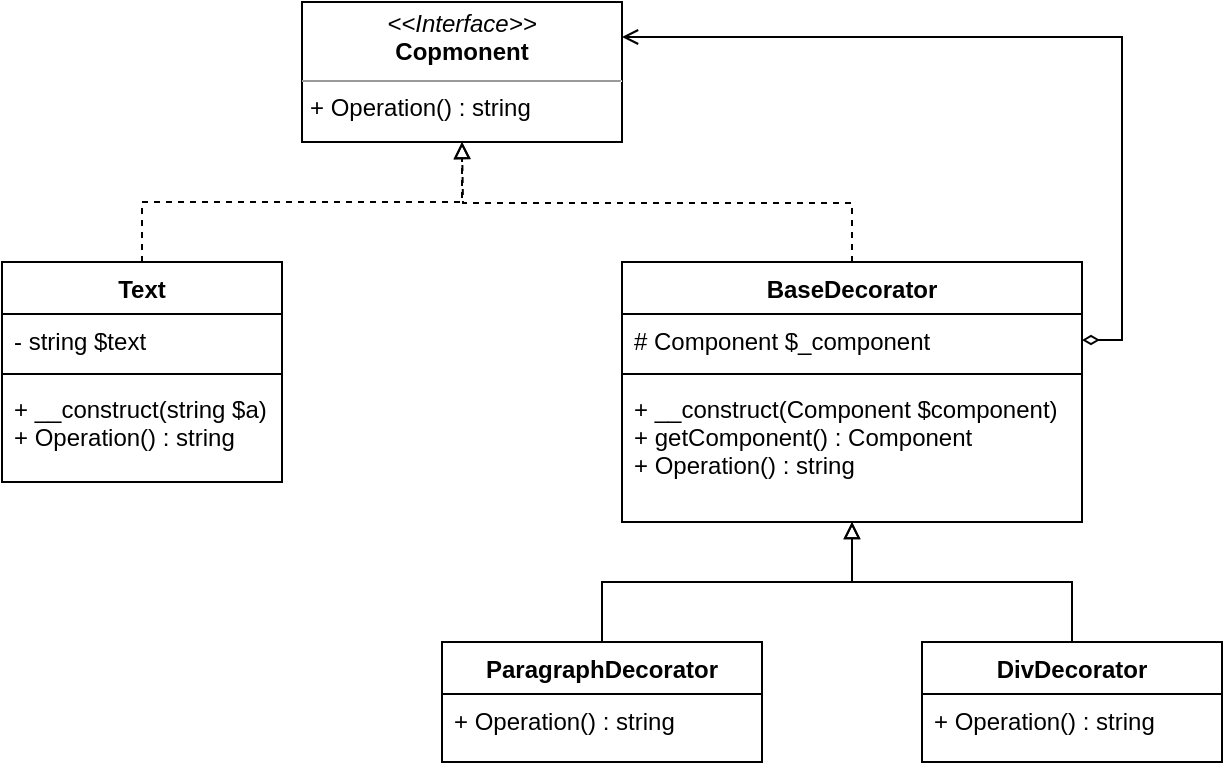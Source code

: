 <mxfile version="13.9.9" type="device"><diagram id="1Mjet7ZOQg6tr4q8Npv0" name="Страница 1"><mxGraphModel dx="1038" dy="607" grid="1" gridSize="10" guides="1" tooltips="1" connect="1" arrows="1" fold="1" page="1" pageScale="1" pageWidth="827" pageHeight="1169" math="0" shadow="0"><root><mxCell id="0"/><mxCell id="1" parent="0"/><mxCell id="yXfrC6btgDnVHkEPO_z4-1" value="&lt;p style=&quot;margin: 0px ; margin-top: 4px ; text-align: center&quot;&gt;&lt;i&gt;&amp;lt;&amp;lt;Interface&amp;gt;&amp;gt;&lt;/i&gt;&lt;br&gt;&lt;b&gt;Copmonent&lt;/b&gt;&lt;/p&gt;&lt;hr size=&quot;1&quot;&gt;&lt;p style=&quot;margin: 0px ; margin-left: 4px&quot;&gt;+ Operation() : string&lt;/p&gt;" style="verticalAlign=top;align=left;overflow=fill;fontSize=12;fontFamily=Helvetica;html=1;" vertex="1" parent="1"><mxGeometry x="250" y="40" width="160" height="70" as="geometry"/></mxCell><mxCell id="yXfrC6btgDnVHkEPO_z4-18" style="edgeStyle=orthogonalEdgeStyle;rounded=0;orthogonalLoop=1;jettySize=auto;html=1;exitX=0.5;exitY=0;exitDx=0;exitDy=0;endArrow=block;endFill=0;dashed=1;" edge="1" parent="1" source="yXfrC6btgDnVHkEPO_z4-2" target="yXfrC6btgDnVHkEPO_z4-1"><mxGeometry relative="1" as="geometry"/></mxCell><mxCell id="yXfrC6btgDnVHkEPO_z4-2" value="Text" style="swimlane;fontStyle=1;align=center;verticalAlign=top;childLayout=stackLayout;horizontal=1;startSize=26;horizontalStack=0;resizeParent=1;resizeParentMax=0;resizeLast=0;collapsible=1;marginBottom=0;" vertex="1" parent="1"><mxGeometry x="100" y="170" width="140" height="110" as="geometry"/></mxCell><mxCell id="yXfrC6btgDnVHkEPO_z4-3" value="- string $text" style="text;strokeColor=none;fillColor=none;align=left;verticalAlign=top;spacingLeft=4;spacingRight=4;overflow=hidden;rotatable=0;points=[[0,0.5],[1,0.5]];portConstraint=eastwest;" vertex="1" parent="yXfrC6btgDnVHkEPO_z4-2"><mxGeometry y="26" width="140" height="26" as="geometry"/></mxCell><mxCell id="yXfrC6btgDnVHkEPO_z4-4" value="" style="line;strokeWidth=1;fillColor=none;align=left;verticalAlign=middle;spacingTop=-1;spacingLeft=3;spacingRight=3;rotatable=0;labelPosition=right;points=[];portConstraint=eastwest;" vertex="1" parent="yXfrC6btgDnVHkEPO_z4-2"><mxGeometry y="52" width="140" height="8" as="geometry"/></mxCell><mxCell id="yXfrC6btgDnVHkEPO_z4-5" value="+ __construct(string $a)&#10;+ Operation() : string" style="text;strokeColor=none;fillColor=none;align=left;verticalAlign=top;spacingLeft=4;spacingRight=4;overflow=hidden;rotatable=0;points=[[0,0.5],[1,0.5]];portConstraint=eastwest;" vertex="1" parent="yXfrC6btgDnVHkEPO_z4-2"><mxGeometry y="60" width="140" height="50" as="geometry"/></mxCell><mxCell id="yXfrC6btgDnVHkEPO_z4-19" style="edgeStyle=orthogonalEdgeStyle;rounded=0;orthogonalLoop=1;jettySize=auto;html=1;dashed=1;endArrow=block;endFill=0;exitX=0.5;exitY=0;exitDx=0;exitDy=0;" edge="1" parent="1" source="yXfrC6btgDnVHkEPO_z4-6"><mxGeometry relative="1" as="geometry"><mxPoint x="330" y="110" as="targetPoint"/></mxGeometry></mxCell><mxCell id="yXfrC6btgDnVHkEPO_z4-6" value="BaseDecorator" style="swimlane;fontStyle=1;align=center;verticalAlign=top;childLayout=stackLayout;horizontal=1;startSize=26;horizontalStack=0;resizeParent=1;resizeParentMax=0;resizeLast=0;collapsible=1;marginBottom=0;" vertex="1" parent="1"><mxGeometry x="410" y="170" width="230" height="130" as="geometry"/></mxCell><mxCell id="yXfrC6btgDnVHkEPO_z4-7" value="# Component $_component" style="text;strokeColor=none;fillColor=none;align=left;verticalAlign=top;spacingLeft=4;spacingRight=4;overflow=hidden;rotatable=0;points=[[0,0.5],[1,0.5]];portConstraint=eastwest;" vertex="1" parent="yXfrC6btgDnVHkEPO_z4-6"><mxGeometry y="26" width="230" height="26" as="geometry"/></mxCell><mxCell id="yXfrC6btgDnVHkEPO_z4-8" value="" style="line;strokeWidth=1;fillColor=none;align=left;verticalAlign=middle;spacingTop=-1;spacingLeft=3;spacingRight=3;rotatable=0;labelPosition=right;points=[];portConstraint=eastwest;" vertex="1" parent="yXfrC6btgDnVHkEPO_z4-6"><mxGeometry y="52" width="230" height="8" as="geometry"/></mxCell><mxCell id="yXfrC6btgDnVHkEPO_z4-9" value="+ __construct(Component $component)&#10;+ getComponent() : Component&#10;+ Operation() : string" style="text;strokeColor=none;fillColor=none;align=left;verticalAlign=top;spacingLeft=4;spacingRight=4;overflow=hidden;rotatable=0;points=[[0,0.5],[1,0.5]];portConstraint=eastwest;" vertex="1" parent="yXfrC6btgDnVHkEPO_z4-6"><mxGeometry y="60" width="230" height="70" as="geometry"/></mxCell><mxCell id="yXfrC6btgDnVHkEPO_z4-21" style="edgeStyle=orthogonalEdgeStyle;rounded=0;orthogonalLoop=1;jettySize=auto;html=1;endArrow=block;endFill=0;" edge="1" parent="1" source="yXfrC6btgDnVHkEPO_z4-10" target="yXfrC6btgDnVHkEPO_z4-6"><mxGeometry relative="1" as="geometry"/></mxCell><mxCell id="yXfrC6btgDnVHkEPO_z4-10" value="DivDecorator" style="swimlane;fontStyle=1;align=center;verticalAlign=top;childLayout=stackLayout;horizontal=1;startSize=26;horizontalStack=0;resizeParent=1;resizeParentMax=0;resizeLast=0;collapsible=1;marginBottom=0;" vertex="1" parent="1"><mxGeometry x="560" y="360" width="150" height="60" as="geometry"/></mxCell><mxCell id="yXfrC6btgDnVHkEPO_z4-13" value="+ Operation() : string" style="text;strokeColor=none;fillColor=none;align=left;verticalAlign=top;spacingLeft=4;spacingRight=4;overflow=hidden;rotatable=0;points=[[0,0.5],[1,0.5]];portConstraint=eastwest;" vertex="1" parent="yXfrC6btgDnVHkEPO_z4-10"><mxGeometry y="26" width="150" height="34" as="geometry"/></mxCell><mxCell id="yXfrC6btgDnVHkEPO_z4-20" style="edgeStyle=orthogonalEdgeStyle;rounded=0;orthogonalLoop=1;jettySize=auto;html=1;endArrow=block;endFill=0;" edge="1" parent="1" source="yXfrC6btgDnVHkEPO_z4-14" target="yXfrC6btgDnVHkEPO_z4-6"><mxGeometry relative="1" as="geometry"/></mxCell><mxCell id="yXfrC6btgDnVHkEPO_z4-14" value="ParagraphDecorator" style="swimlane;fontStyle=1;align=center;verticalAlign=top;childLayout=stackLayout;horizontal=1;startSize=26;horizontalStack=0;resizeParent=1;resizeParentMax=0;resizeLast=0;collapsible=1;marginBottom=0;" vertex="1" parent="1"><mxGeometry x="320" y="360" width="160" height="60" as="geometry"/></mxCell><mxCell id="yXfrC6btgDnVHkEPO_z4-17" value="+ Operation() : string" style="text;strokeColor=none;fillColor=none;align=left;verticalAlign=top;spacingLeft=4;spacingRight=4;overflow=hidden;rotatable=0;points=[[0,0.5],[1,0.5]];portConstraint=eastwest;" vertex="1" parent="yXfrC6btgDnVHkEPO_z4-14"><mxGeometry y="26" width="160" height="34" as="geometry"/></mxCell><mxCell id="yXfrC6btgDnVHkEPO_z4-22" style="edgeStyle=orthogonalEdgeStyle;rounded=0;orthogonalLoop=1;jettySize=auto;html=1;entryX=1;entryY=0.25;entryDx=0;entryDy=0;endArrow=open;endFill=0;exitX=1;exitY=0.5;exitDx=0;exitDy=0;startArrow=diamondThin;startFill=0;" edge="1" parent="1" source="yXfrC6btgDnVHkEPO_z4-7" target="yXfrC6btgDnVHkEPO_z4-1"><mxGeometry relative="1" as="geometry"/></mxCell></root></mxGraphModel></diagram></mxfile>